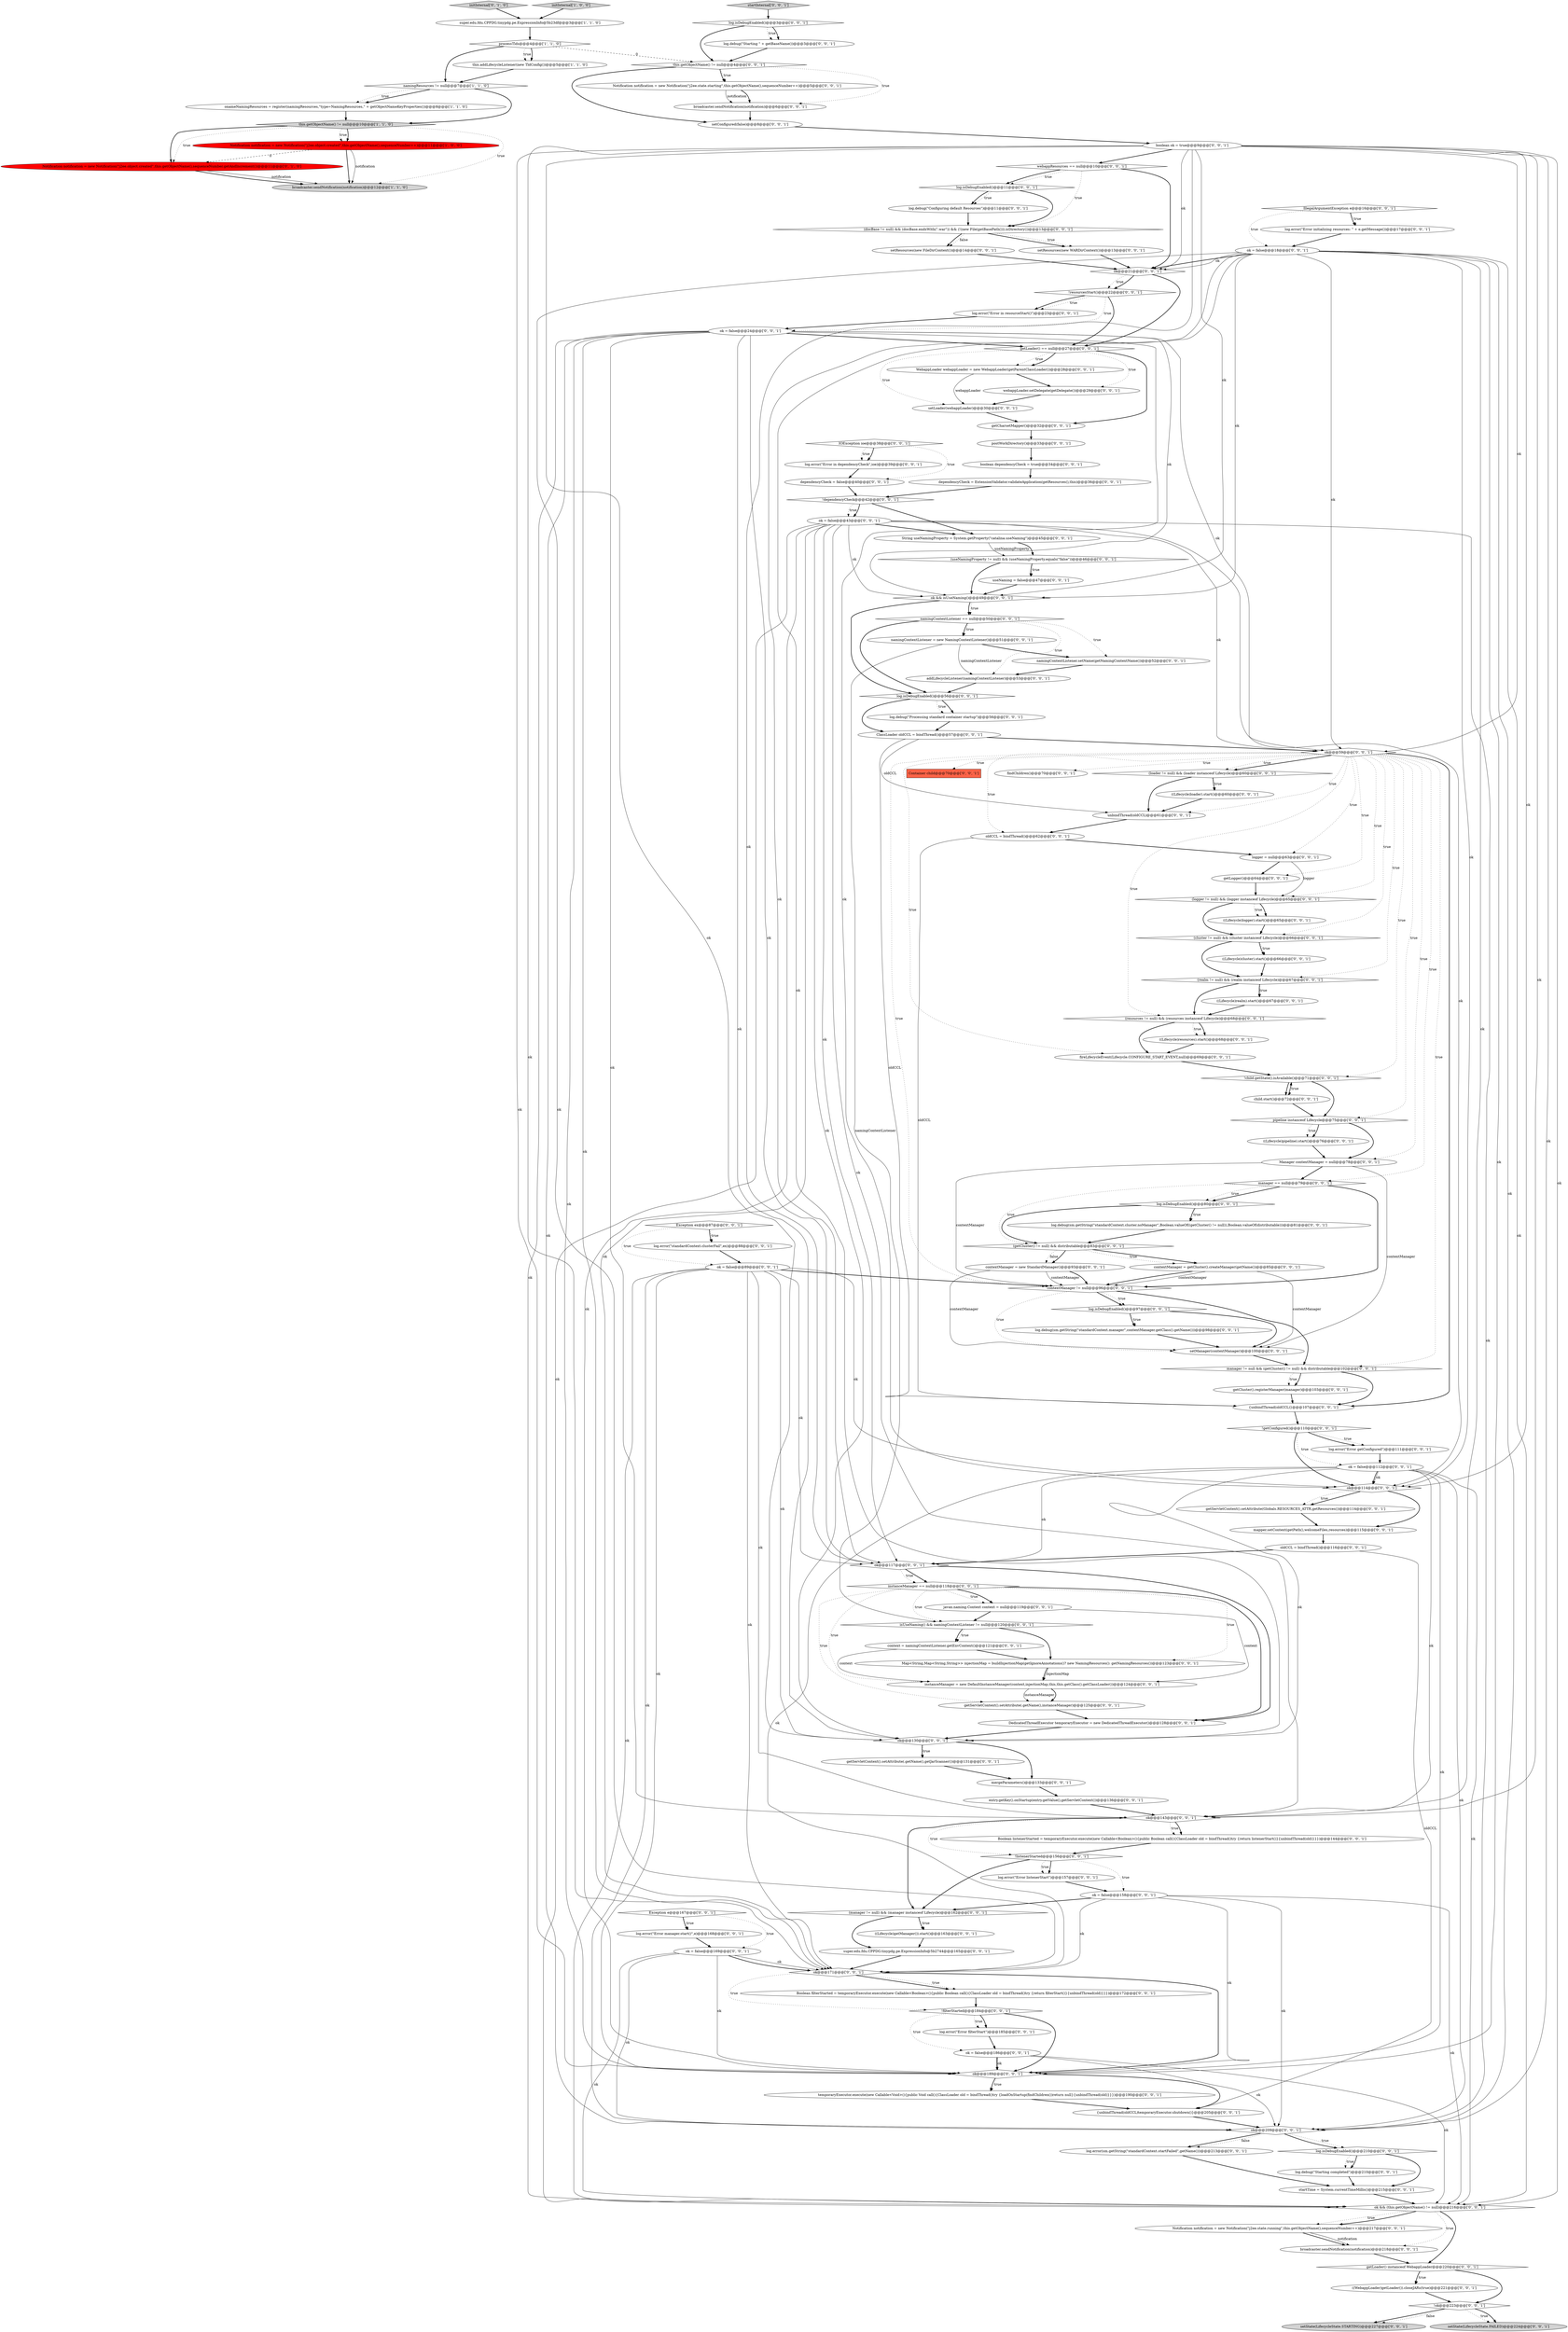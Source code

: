 digraph {
89 [style = filled, label = "setResources(new WARDirContext())@@@13@@@['0', '0', '1']", fillcolor = white, shape = ellipse image = "AAA0AAABBB3BBB"];
26 [style = filled, label = "dependencyCheck = ExtensionValidator.validateApplication(getResources(),this)@@@36@@@['0', '0', '1']", fillcolor = white, shape = ellipse image = "AAA0AAABBB3BBB"];
87 [style = filled, label = "!resourcesStart()@@@22@@@['0', '0', '1']", fillcolor = white, shape = diamond image = "AAA0AAABBB3BBB"];
125 [style = filled, label = "startTime = System.currentTimeMillis()@@@215@@@['0', '0', '1']", fillcolor = white, shape = ellipse image = "AAA0AAABBB3BBB"];
99 [style = filled, label = "Map<String,Map<String,String>> injectionMap = buildInjectionMap(getIgnoreAnnotations()? new NamingResources(): getNamingResources())@@@123@@@['0', '0', '1']", fillcolor = white, shape = ellipse image = "AAA0AAABBB3BBB"];
60 [style = filled, label = "log.debug(sm.getString(\"standardContext.cluster.noManager\",Boolean.valueOf((getCluster() != null)),Boolean.valueOf(distributable)))@@@81@@@['0', '0', '1']", fillcolor = white, shape = ellipse image = "AAA0AAABBB3BBB"];
114 [style = filled, label = "webappResources == null@@@10@@@['0', '0', '1']", fillcolor = white, shape = diamond image = "AAA0AAABBB3BBB"];
140 [style = filled, label = "log.error(\"Error manager.start()\",e)@@@168@@@['0', '0', '1']", fillcolor = white, shape = ellipse image = "AAA0AAABBB3BBB"];
94 [style = filled, label = "context = namingContextListener.getEnvContext()@@@121@@@['0', '0', '1']", fillcolor = white, shape = ellipse image = "AAA0AAABBB3BBB"];
32 [style = filled, label = "log.debug(sm.getString(\"standardContext.manager\",contextManager.getClass().getName()))@@@98@@@['0', '0', '1']", fillcolor = white, shape = ellipse image = "AAA0AAABBB3BBB"];
25 [style = filled, label = "log.debug(\"Configuring default Resources\")@@@11@@@['0', '0', '1']", fillcolor = white, shape = ellipse image = "AAA0AAABBB3BBB"];
44 [style = filled, label = "log.error(\"Error in resourceStart()\")@@@23@@@['0', '0', '1']", fillcolor = white, shape = ellipse image = "AAA0AAABBB3BBB"];
129 [style = filled, label = "{unbindThread(oldCCL)temporaryExecutor.shutdown()}@@@205@@@['0', '0', '1']", fillcolor = white, shape = ellipse image = "AAA0AAABBB3BBB"];
117 [style = filled, label = "contextManager = new StandardManager()@@@93@@@['0', '0', '1']", fillcolor = white, shape = ellipse image = "AAA0AAABBB3BBB"];
23 [style = filled, label = "!ok@@@223@@@['0', '0', '1']", fillcolor = white, shape = diamond image = "AAA0AAABBB3BBB"];
138 [style = filled, label = "dependencyCheck = false@@@40@@@['0', '0', '1']", fillcolor = white, shape = ellipse image = "AAA0AAABBB3BBB"];
72 [style = filled, label = "manager == null@@@79@@@['0', '0', '1']", fillcolor = white, shape = diamond image = "AAA0AAABBB3BBB"];
79 [style = filled, label = "!dependencyCheck@@@42@@@['0', '0', '1']", fillcolor = white, shape = diamond image = "AAA0AAABBB3BBB"];
116 [style = filled, label = "boolean dependencyCheck = true@@@34@@@['0', '0', '1']", fillcolor = white, shape = ellipse image = "AAA0AAABBB3BBB"];
91 [style = filled, label = "Manager contextManager = null@@@78@@@['0', '0', '1']", fillcolor = white, shape = ellipse image = "AAA0AAABBB3BBB"];
100 [style = filled, label = "ok@@@209@@@['0', '0', '1']", fillcolor = white, shape = diamond image = "AAA0AAABBB3BBB"];
124 [style = filled, label = "mergeParameters()@@@133@@@['0', '0', '1']", fillcolor = white, shape = ellipse image = "AAA0AAABBB3BBB"];
134 [style = filled, label = "contextManager != null@@@96@@@['0', '0', '1']", fillcolor = white, shape = diamond image = "AAA0AAABBB3BBB"];
115 [style = filled, label = "(cluster != null) && (cluster instanceof Lifecycle)@@@66@@@['0', '0', '1']", fillcolor = white, shape = diamond image = "AAA0AAABBB3BBB"];
83 [style = filled, label = "child.start()@@@72@@@['0', '0', '1']", fillcolor = white, shape = ellipse image = "AAA0AAABBB3BBB"];
102 [style = filled, label = "getLogger()@@@64@@@['0', '0', '1']", fillcolor = white, shape = ellipse image = "AAA0AAABBB3BBB"];
1 [style = filled, label = "this.addLifecycleListener(new TldConfig())@@@5@@@['1', '1', '0']", fillcolor = white, shape = ellipse image = "AAA0AAABBB1BBB"];
28 [style = filled, label = "temporaryExecutor.execute(new Callable<Void>(){public Void call(){ClassLoader old = bindThread()try {loadOnStartup(findChildren())return null}{unbindThread(old)}}})@@@190@@@['0', '0', '1']", fillcolor = white, shape = ellipse image = "AAA0AAABBB3BBB"];
141 [style = filled, label = "pipeline instanceof Lifecycle@@@75@@@['0', '0', '1']", fillcolor = white, shape = diamond image = "AAA0AAABBB3BBB"];
142 [style = filled, label = "this.getObjectName() != null@@@4@@@['0', '0', '1']", fillcolor = white, shape = diamond image = "AAA0AAABBB3BBB"];
104 [style = filled, label = "instanceManager == null@@@118@@@['0', '0', '1']", fillcolor = white, shape = diamond image = "AAA0AAABBB3BBB"];
63 [style = filled, label = "getServletContext().setAttribute(.getName(),instanceManager)@@@125@@@['0', '0', '1']", fillcolor = white, shape = ellipse image = "AAA0AAABBB3BBB"];
14 [style = filled, label = "broadcaster.sendNotification(notification)@@@6@@@['0', '0', '1']", fillcolor = white, shape = ellipse image = "AAA0AAABBB3BBB"];
85 [style = filled, label = "!listenerStarted@@@156@@@['0', '0', '1']", fillcolor = white, shape = diamond image = "AAA0AAABBB3BBB"];
10 [style = filled, label = "initInternal['0', '1', '0']", fillcolor = lightgray, shape = diamond image = "AAA0AAABBB2BBB"];
90 [style = filled, label = "log.isDebugEnabled()@@@97@@@['0', '0', '1']", fillcolor = white, shape = diamond image = "AAA0AAABBB3BBB"];
122 [style = filled, label = "ok && isUseNaming()@@@49@@@['0', '0', '1']", fillcolor = white, shape = diamond image = "AAA0AAABBB3BBB"];
113 [style = filled, label = "log.debug(\"Starting completed\")@@@210@@@['0', '0', '1']", fillcolor = white, shape = ellipse image = "AAA0AAABBB3BBB"];
38 [style = filled, label = "mapper.setContext(getPath(),welcomeFiles,resources)@@@115@@@['0', '0', '1']", fillcolor = white, shape = ellipse image = "AAA0AAABBB3BBB"];
71 [style = filled, label = "((Lifecycle)pipeline).start()@@@76@@@['0', '0', '1']", fillcolor = white, shape = ellipse image = "AAA0AAABBB3BBB"];
86 [style = filled, label = "log.error(\"standardContext.clusterFail\",ex)@@@88@@@['0', '0', '1']", fillcolor = white, shape = ellipse image = "AAA0AAABBB3BBB"];
45 [style = filled, label = "boolean ok = true@@@9@@@['0', '0', '1']", fillcolor = white, shape = ellipse image = "AAA0AAABBB3BBB"];
120 [style = filled, label = "Notification notification = new Notification(\"j2ee.state.running\",this.getObjectName(),sequenceNumber++)@@@217@@@['0', '0', '1']", fillcolor = white, shape = ellipse image = "AAA0AAABBB3BBB"];
108 [style = filled, label = "ok@@@114@@@['0', '0', '1']", fillcolor = white, shape = diamond image = "AAA0AAABBB3BBB"];
30 [style = filled, label = "ok@@@21@@@['0', '0', '1']", fillcolor = white, shape = diamond image = "AAA0AAABBB3BBB"];
58 [style = filled, label = "log.error(\"Error filterStart\")@@@185@@@['0', '0', '1']", fillcolor = white, shape = ellipse image = "AAA0AAABBB3BBB"];
119 [style = filled, label = "((Lifecycle)logger).start()@@@65@@@['0', '0', '1']", fillcolor = white, shape = ellipse image = "AAA0AAABBB3BBB"];
126 [style = filled, label = "ok = false@@@186@@@['0', '0', '1']", fillcolor = white, shape = ellipse image = "AAA0AAABBB3BBB"];
135 [style = filled, label = "Boolean listenerStarted = temporaryExecutor.execute(new Callable<Boolean>(){public Boolean call(){ClassLoader old = bindThread()try {return listenerStart()}{unbindThread(old)}}})@@@144@@@['0', '0', '1']", fillcolor = white, shape = ellipse image = "AAA0AAABBB3BBB"];
39 [style = filled, label = "((Lifecycle)loader).start()@@@60@@@['0', '0', '1']", fillcolor = white, shape = ellipse image = "AAA0AAABBB3BBB"];
123 [style = filled, label = "contextManager = getCluster().createManager(getName())@@@85@@@['0', '0', '1']", fillcolor = white, shape = ellipse image = "AAA0AAABBB3BBB"];
92 [style = filled, label = "(loader != null) && (loader instanceof Lifecycle)@@@60@@@['0', '0', '1']", fillcolor = white, shape = diamond image = "AAA0AAABBB3BBB"];
55 [style = filled, label = "ok = false@@@24@@@['0', '0', '1']", fillcolor = white, shape = ellipse image = "AAA0AAABBB3BBB"];
62 [style = filled, label = "Boolean filterStarted = temporaryExecutor.execute(new Callable<Boolean>(){public Boolean call(){ClassLoader old = bindThread()try {return filterStart()}{unbindThread(old)}}})@@@172@@@['0', '0', '1']", fillcolor = white, shape = ellipse image = "AAA0AAABBB3BBB"];
88 [style = filled, label = "!child.getState().isAvailable()@@@71@@@['0', '0', '1']", fillcolor = white, shape = diamond image = "AAA0AAABBB3BBB"];
17 [style = filled, label = "IOException ioe@@@38@@@['0', '0', '1']", fillcolor = white, shape = diamond image = "AAA0AAABBB3BBB"];
8 [style = filled, label = "onameNamingResources = register(namingResources,\"type=NamingResources,\" + getObjectNameKeyProperties())@@@8@@@['1', '1', '0']", fillcolor = white, shape = ellipse image = "AAA0AAABBB1BBB"];
73 [style = filled, label = "ok@@@171@@@['0', '0', '1']", fillcolor = white, shape = diamond image = "AAA0AAABBB3BBB"];
69 [style = filled, label = "Exception ex@@@87@@@['0', '0', '1']", fillcolor = white, shape = diamond image = "AAA0AAABBB3BBB"];
96 [style = filled, label = "((Lifecycle)resources).start()@@@68@@@['0', '0', '1']", fillcolor = white, shape = ellipse image = "AAA0AAABBB3BBB"];
105 [style = filled, label = "!filterStarted@@@184@@@['0', '0', '1']", fillcolor = white, shape = diamond image = "AAA0AAABBB3BBB"];
143 [style = filled, label = "(getCluster() != null) && distributable@@@83@@@['0', '0', '1']", fillcolor = white, shape = diamond image = "AAA0AAABBB3BBB"];
103 [style = filled, label = "ok@@@130@@@['0', '0', '1']", fillcolor = white, shape = diamond image = "AAA0AAABBB3BBB"];
59 [style = filled, label = "setState(LifecycleState.STARTING)@@@227@@@['0', '0', '1']", fillcolor = lightgray, shape = ellipse image = "AAA0AAABBB3BBB"];
11 [style = filled, label = "entry.getKey().onStartup(entry.getValue(),getServletContext())@@@136@@@['0', '0', '1']", fillcolor = white, shape = ellipse image = "AAA0AAABBB3BBB"];
133 [style = filled, label = "((Lifecycle)getManager()).start()@@@163@@@['0', '0', '1']", fillcolor = white, shape = ellipse image = "AAA0AAABBB3BBB"];
139 [style = filled, label = "{unbindThread(oldCCL)}@@@107@@@['0', '0', '1']", fillcolor = white, shape = ellipse image = "AAA0AAABBB3BBB"];
98 [style = filled, label = "ok = false@@@158@@@['0', '0', '1']", fillcolor = white, shape = ellipse image = "AAA0AAABBB3BBB"];
56 [style = filled, label = "log.debug(\"Processing standard container startup\")@@@56@@@['0', '0', '1']", fillcolor = white, shape = ellipse image = "AAA0AAABBB3BBB"];
0 [style = filled, label = "processTlds@@@4@@@['1', '1', '0']", fillcolor = white, shape = diamond image = "AAA0AAABBB1BBB"];
20 [style = filled, label = "((WebappLoader)getLoader()).closeJARs(true)@@@221@@@['0', '0', '1']", fillcolor = white, shape = ellipse image = "AAA0AAABBB3BBB"];
33 [style = filled, label = "ok = false@@@18@@@['0', '0', '1']", fillcolor = white, shape = ellipse image = "AAA0AAABBB3BBB"];
19 [style = filled, label = "getLoader() == null@@@27@@@['0', '0', '1']", fillcolor = white, shape = diamond image = "AAA0AAABBB3BBB"];
37 [style = filled, label = "logger = null@@@63@@@['0', '0', '1']", fillcolor = white, shape = ellipse image = "AAA0AAABBB3BBB"];
34 [style = filled, label = "getCharsetMapper()@@@32@@@['0', '0', '1']", fillcolor = white, shape = ellipse image = "AAA0AAABBB3BBB"];
121 [style = filled, label = "namingContextListener = new NamingContextListener()@@@51@@@['0', '0', '1']", fillcolor = white, shape = ellipse image = "AAA0AAABBB3BBB"];
70 [style = filled, label = "(realm != null) && (realm instanceof Lifecycle)@@@67@@@['0', '0', '1']", fillcolor = white, shape = diamond image = "AAA0AAABBB3BBB"];
24 [style = filled, label = "log.isDebugEnabled()@@@11@@@['0', '0', '1']", fillcolor = white, shape = diamond image = "AAA0AAABBB3BBB"];
107 [style = filled, label = "IllegalArgumentException e@@@16@@@['0', '0', '1']", fillcolor = white, shape = diamond image = "AAA0AAABBB3BBB"];
75 [style = filled, label = "super.edu.fdu.CPPDG.tinypdg.pe.ExpressionInfo@5b2744@@@165@@@['0', '0', '1']", fillcolor = white, shape = ellipse image = "AAA0AAABBB3BBB"];
7 [style = filled, label = "broadcaster.sendNotification(notification)@@@12@@@['1', '1', '0']", fillcolor = lightgray, shape = ellipse image = "AAA0AAABBB1BBB"];
27 [style = filled, label = "!getConfigured()@@@110@@@['0', '0', '1']", fillcolor = white, shape = diamond image = "AAA0AAABBB3BBB"];
16 [style = filled, label = "ok@@@59@@@['0', '0', '1']", fillcolor = white, shape = diamond image = "AAA0AAABBB3BBB"];
50 [style = filled, label = "unbindThread(oldCCL)@@@61@@@['0', '0', '1']", fillcolor = white, shape = ellipse image = "AAA0AAABBB3BBB"];
130 [style = filled, label = "log.error(\"Error in dependencyCheck\",ioe)@@@39@@@['0', '0', '1']", fillcolor = white, shape = ellipse image = "AAA0AAABBB3BBB"];
9 [style = filled, label = "Notification notification = new Notification(\"j2ee.object.created\",this.getObjectName(),sequenceNumber.getAndIncrement())@@@11@@@['0', '1', '0']", fillcolor = red, shape = ellipse image = "AAA1AAABBB2BBB"];
4 [style = filled, label = "namingResources != null@@@7@@@['1', '1', '0']", fillcolor = white, shape = diamond image = "AAA0AAABBB1BBB"];
137 [style = filled, label = "(docBase != null) && (docBase.endsWith(\".war\")) && (!(new File(getBasePath())).isDirectory())@@@13@@@['0', '0', '1']", fillcolor = white, shape = diamond image = "AAA0AAABBB3BBB"];
48 [style = filled, label = "ok@@@143@@@['0', '0', '1']", fillcolor = white, shape = diamond image = "AAA0AAABBB3BBB"];
84 [style = filled, label = "getServletContext().setAttribute(Globals.RESOURCES_ATTR,getResources())@@@114@@@['0', '0', '1']", fillcolor = white, shape = ellipse image = "AAA0AAABBB3BBB"];
146 [style = filled, label = "log.isDebugEnabled()@@@3@@@['0', '0', '1']", fillcolor = white, shape = diamond image = "AAA0AAABBB3BBB"];
57 [style = filled, label = "(manager != null) && (manager instanceof Lifecycle)@@@162@@@['0', '0', '1']", fillcolor = white, shape = diamond image = "AAA0AAABBB3BBB"];
131 [style = filled, label = "ok@@@189@@@['0', '0', '1']", fillcolor = white, shape = diamond image = "AAA0AAABBB3BBB"];
110 [style = filled, label = "instanceManager = new DefaultInstanceManager(context,injectionMap,this,this.getClass().getClassLoader())@@@124@@@['0', '0', '1']", fillcolor = white, shape = ellipse image = "AAA0AAABBB3BBB"];
12 [style = filled, label = "log.error(\"Error getConfigured\")@@@111@@@['0', '0', '1']", fillcolor = white, shape = ellipse image = "AAA0AAABBB3BBB"];
101 [style = filled, label = "(logger != null) && (logger instanceof Lifecycle)@@@65@@@['0', '0', '1']", fillcolor = white, shape = diamond image = "AAA0AAABBB3BBB"];
97 [style = filled, label = "setConfigured(false)@@@8@@@['0', '0', '1']", fillcolor = white, shape = ellipse image = "AAA0AAABBB3BBB"];
136 [style = filled, label = "setLoader(webappLoader)@@@30@@@['0', '0', '1']", fillcolor = white, shape = ellipse image = "AAA0AAABBB3BBB"];
21 [style = filled, label = "Container child@@@70@@@['0', '0', '1']", fillcolor = tomato, shape = box image = "AAA0AAABBB3BBB"];
127 [style = filled, label = "oldCCL = bindThread()@@@116@@@['0', '0', '1']", fillcolor = white, shape = ellipse image = "AAA0AAABBB3BBB"];
53 [style = filled, label = "getLoader() instanceof WebappLoader@@@220@@@['0', '0', '1']", fillcolor = white, shape = diamond image = "AAA0AAABBB3BBB"];
42 [style = filled, label = "((Lifecycle)realm).start()@@@67@@@['0', '0', '1']", fillcolor = white, shape = ellipse image = "AAA0AAABBB3BBB"];
82 [style = filled, label = "isUseNaming() && namingContextListener != null@@@120@@@['0', '0', '1']", fillcolor = white, shape = diamond image = "AAA0AAABBB3BBB"];
2 [style = filled, label = "super.edu.fdu.CPPDG.tinypdg.pe.ExpressionInfo@5b23df@@@3@@@['1', '1', '0']", fillcolor = white, shape = ellipse image = "AAA0AAABBB1BBB"];
31 [style = filled, label = "setState(LifecycleState.FAILED)@@@224@@@['0', '0', '1']", fillcolor = lightgray, shape = ellipse image = "AAA0AAABBB3BBB"];
76 [style = filled, label = "log.isDebugEnabled()@@@56@@@['0', '0', '1']", fillcolor = white, shape = diamond image = "AAA0AAABBB3BBB"];
6 [style = filled, label = "initInternal['1', '0', '0']", fillcolor = lightgray, shape = diamond image = "AAA0AAABBB1BBB"];
132 [style = filled, label = "log.debug(\"Starting \" + getBaseName())@@@3@@@['0', '0', '1']", fillcolor = white, shape = ellipse image = "AAA0AAABBB3BBB"];
68 [style = filled, label = "addLifecycleListener(namingContextListener)@@@53@@@['0', '0', '1']", fillcolor = white, shape = ellipse image = "AAA0AAABBB3BBB"];
5 [style = filled, label = "Notification notification = new Notification(\"j2ee.object.created\",this.getObjectName(),sequenceNumber++)@@@11@@@['1', '0', '0']", fillcolor = red, shape = ellipse image = "AAA1AAABBB1BBB"];
29 [style = filled, label = "ok = false@@@89@@@['0', '0', '1']", fillcolor = white, shape = ellipse image = "AAA0AAABBB3BBB"];
47 [style = filled, label = "(resources != null) && (resources instanceof Lifecycle)@@@68@@@['0', '0', '1']", fillcolor = white, shape = diamond image = "AAA0AAABBB3BBB"];
49 [style = filled, label = "Notification notification = new Notification(\"j2ee.state.starting\",this.getObjectName(),sequenceNumber++)@@@5@@@['0', '0', '1']", fillcolor = white, shape = ellipse image = "AAA0AAABBB3BBB"];
145 [style = filled, label = "ok = false@@@43@@@['0', '0', '1']", fillcolor = white, shape = ellipse image = "AAA0AAABBB3BBB"];
22 [style = filled, label = "setManager(contextManager)@@@100@@@['0', '0', '1']", fillcolor = white, shape = ellipse image = "AAA0AAABBB3BBB"];
144 [style = filled, label = "getCluster().registerManager(manager)@@@103@@@['0', '0', '1']", fillcolor = white, shape = ellipse image = "AAA0AAABBB3BBB"];
65 [style = filled, label = "broadcaster.sendNotification(notification)@@@218@@@['0', '0', '1']", fillcolor = white, shape = ellipse image = "AAA0AAABBB3BBB"];
40 [style = filled, label = "(useNamingProperty != null) && (useNamingProperty.equals(\"false\"))@@@46@@@['0', '0', '1']", fillcolor = white, shape = diamond image = "AAA0AAABBB3BBB"];
61 [style = filled, label = "WebappLoader webappLoader = new WebappLoader(getParentClassLoader())@@@28@@@['0', '0', '1']", fillcolor = white, shape = ellipse image = "AAA0AAABBB3BBB"];
118 [style = filled, label = "Exception e@@@167@@@['0', '0', '1']", fillcolor = white, shape = diamond image = "AAA0AAABBB3BBB"];
106 [style = filled, label = "log.error(sm.getString(\"standardContext.startFailed\",getName()))@@@213@@@['0', '0', '1']", fillcolor = white, shape = ellipse image = "AAA0AAABBB3BBB"];
128 [style = filled, label = "log.error(\"Error listenerStart\")@@@157@@@['0', '0', '1']", fillcolor = white, shape = ellipse image = "AAA0AAABBB3BBB"];
35 [style = filled, label = "((Lifecycle)cluster).start()@@@66@@@['0', '0', '1']", fillcolor = white, shape = ellipse image = "AAA0AAABBB3BBB"];
80 [style = filled, label = "namingContextListener.setName(getNamingContextName())@@@52@@@['0', '0', '1']", fillcolor = white, shape = ellipse image = "AAA0AAABBB3BBB"];
13 [style = filled, label = "log.isDebugEnabled()@@@210@@@['0', '0', '1']", fillcolor = white, shape = diamond image = "AAA0AAABBB3BBB"];
41 [style = filled, label = "fireLifecycleEvent(Lifecycle.CONFIGURE_START_EVENT,null)@@@69@@@['0', '0', '1']", fillcolor = white, shape = ellipse image = "AAA0AAABBB3BBB"];
52 [style = filled, label = "findChildren()@@@70@@@['0', '0', '1']", fillcolor = white, shape = ellipse image = "AAA0AAABBB3BBB"];
36 [style = filled, label = "oldCCL = bindThread()@@@62@@@['0', '0', '1']", fillcolor = white, shape = ellipse image = "AAA0AAABBB3BBB"];
67 [style = filled, label = "ok = false@@@112@@@['0', '0', '1']", fillcolor = white, shape = ellipse image = "AAA0AAABBB3BBB"];
111 [style = filled, label = "manager != null && (getCluster() != null) && distributable@@@102@@@['0', '0', '1']", fillcolor = white, shape = diamond image = "AAA0AAABBB3BBB"];
51 [style = filled, label = "DedicatedThreadExecutor temporaryExecutor = new DedicatedThreadExecutor()@@@128@@@['0', '0', '1']", fillcolor = white, shape = ellipse image = "AAA0AAABBB3BBB"];
109 [style = filled, label = "setResources(new FileDirContext())@@@14@@@['0', '0', '1']", fillcolor = white, shape = ellipse image = "AAA0AAABBB3BBB"];
46 [style = filled, label = "String useNamingProperty = System.getProperty(\"catalina.useNaming\")@@@45@@@['0', '0', '1']", fillcolor = white, shape = ellipse image = "AAA0AAABBB3BBB"];
15 [style = filled, label = "startInternal['0', '0', '1']", fillcolor = lightgray, shape = diamond image = "AAA0AAABBB3BBB"];
64 [style = filled, label = "log.isDebugEnabled()@@@80@@@['0', '0', '1']", fillcolor = white, shape = diamond image = "AAA0AAABBB3BBB"];
78 [style = filled, label = "getServletContext().setAttribute(.getName(),getJarScanner())@@@131@@@['0', '0', '1']", fillcolor = white, shape = ellipse image = "AAA0AAABBB3BBB"];
81 [style = filled, label = "useNaming = false@@@47@@@['0', '0', '1']", fillcolor = white, shape = ellipse image = "AAA0AAABBB3BBB"];
66 [style = filled, label = "postWorkDirectory()@@@33@@@['0', '0', '1']", fillcolor = white, shape = ellipse image = "AAA0AAABBB3BBB"];
54 [style = filled, label = "log.error(\"Error initializing resources: \" + e.getMessage())@@@17@@@['0', '0', '1']", fillcolor = white, shape = ellipse image = "AAA0AAABBB3BBB"];
95 [style = filled, label = "namingContextListener == null@@@50@@@['0', '0', '1']", fillcolor = white, shape = diamond image = "AAA0AAABBB3BBB"];
43 [style = filled, label = "ok && (this.getObjectName() != null)@@@216@@@['0', '0', '1']", fillcolor = white, shape = diamond image = "AAA0AAABBB3BBB"];
74 [style = filled, label = "ok = false@@@169@@@['0', '0', '1']", fillcolor = white, shape = ellipse image = "AAA0AAABBB3BBB"];
93 [style = filled, label = "ok@@@117@@@['0', '0', '1']", fillcolor = white, shape = diamond image = "AAA0AAABBB3BBB"];
77 [style = filled, label = "javax.naming.Context context = null@@@119@@@['0', '0', '1']", fillcolor = white, shape = ellipse image = "AAA0AAABBB3BBB"];
18 [style = filled, label = "ClassLoader oldCCL = bindThread()@@@57@@@['0', '0', '1']", fillcolor = white, shape = ellipse image = "AAA0AAABBB3BBB"];
3 [style = filled, label = "this.getObjectName() != null@@@10@@@['1', '1', '0']", fillcolor = lightgray, shape = diamond image = "AAA0AAABBB1BBB"];
112 [style = filled, label = "webappLoader.setDelegate(getDelegate())@@@29@@@['0', '0', '1']", fillcolor = white, shape = ellipse image = "AAA0AAABBB3BBB"];
24->25 [style = dotted, label="true"];
87->55 [style = dotted, label="true"];
87->44 [style = bold, label=""];
142->49 [style = bold, label=""];
45->73 [style = solid, label="ok"];
79->145 [style = dotted, label="true"];
29->93 [style = solid, label="ok"];
92->39 [style = bold, label=""];
88->141 [style = bold, label=""];
85->128 [style = bold, label=""];
134->90 [style = bold, label=""];
67->43 [style = solid, label="ok"];
29->100 [style = solid, label="ok"];
93->51 [style = bold, label=""];
98->73 [style = solid, label="ok"];
126->131 [style = bold, label=""];
33->43 [style = solid, label="ok"];
129->100 [style = bold, label=""];
133->75 [style = bold, label=""];
72->134 [style = bold, label=""];
64->60 [style = bold, label=""];
108->84 [style = bold, label=""];
43->120 [style = dotted, label="true"];
121->68 [style = solid, label="namingContextListener"];
98->100 [style = solid, label="ok"];
39->50 [style = bold, label=""];
1->4 [style = bold, label=""];
116->26 [style = bold, label=""];
86->29 [style = bold, label=""];
3->7 [style = dotted, label="true"];
68->76 [style = bold, label=""];
67->103 [style = solid, label="ok"];
53->20 [style = bold, label=""];
16->52 [style = dotted, label="true"];
40->81 [style = dotted, label="true"];
33->73 [style = solid, label="ok"];
125->43 [style = bold, label=""];
101->115 [style = bold, label=""];
6->2 [style = bold, label=""];
114->24 [style = dotted, label="true"];
137->89 [style = bold, label=""];
16->21 [style = dotted, label="true"];
55->108 [style = solid, label="ok"];
36->37 [style = bold, label=""];
56->18 [style = bold, label=""];
19->61 [style = dotted, label="true"];
57->133 [style = dotted, label="true"];
29->43 [style = solid, label="ok"];
95->80 [style = dotted, label="true"];
77->110 [style = solid, label="context"];
47->96 [style = bold, label=""];
96->41 [style = bold, label=""];
82->94 [style = dotted, label="true"];
103->78 [style = dotted, label="true"];
69->29 [style = dotted, label="true"];
90->22 [style = bold, label=""];
100->13 [style = dotted, label="true"];
51->103 [style = bold, label=""];
29->131 [style = solid, label="ok"];
8->3 [style = bold, label=""];
104->51 [style = bold, label=""];
145->131 [style = solid, label="ok"];
67->108 [style = solid, label="ok"];
97->45 [style = bold, label=""];
139->27 [style = bold, label=""];
77->82 [style = bold, label=""];
29->103 [style = solid, label="ok"];
55->48 [style = solid, label="ok"];
107->54 [style = dotted, label="true"];
91->134 [style = solid, label="contextManager"];
29->48 [style = solid, label="ok"];
29->73 [style = solid, label="ok"];
131->28 [style = dotted, label="true"];
0->1 [style = bold, label=""];
70->47 [style = bold, label=""];
13->113 [style = dotted, label="true"];
29->134 [style = bold, label=""];
120->65 [style = bold, label=""];
85->57 [style = bold, label=""];
144->139 [style = bold, label=""];
48->135 [style = dotted, label="true"];
137->89 [style = dotted, label="true"];
33->48 [style = solid, label="ok"];
126->131 [style = solid, label="ok"];
18->16 [style = bold, label=""];
71->91 [style = bold, label=""];
16->101 [style = dotted, label="true"];
112->136 [style = bold, label=""];
33->93 [style = solid, label="ok"];
27->108 [style = bold, label=""];
48->57 [style = bold, label=""];
141->91 [style = bold, label=""];
98->43 [style = solid, label="ok"];
74->73 [style = bold, label=""];
16->134 [style = dotted, label="true"];
62->105 [style = bold, label=""];
48->85 [style = dotted, label="true"];
105->58 [style = bold, label=""];
146->132 [style = dotted, label="true"];
13->113 [style = bold, label=""];
0->4 [style = bold, label=""];
89->30 [style = bold, label=""];
87->44 [style = dotted, label="true"];
104->77 [style = dotted, label="true"];
127->93 [style = bold, label=""];
121->82 [style = solid, label="namingContextListener"];
43->65 [style = dotted, label="true"];
120->65 [style = solid, label="notification"];
83->141 [style = bold, label=""];
23->31 [style = dotted, label="true"];
107->33 [style = dotted, label="true"];
105->126 [style = dotted, label="true"];
16->111 [style = dotted, label="true"];
17->138 [style = dotted, label="true"];
73->62 [style = bold, label=""];
123->22 [style = solid, label="contextManager"];
91->72 [style = bold, label=""];
145->73 [style = solid, label="ok"];
145->93 [style = solid, label="ok"];
104->77 [style = bold, label=""];
143->117 [style = dotted, label="false"];
74->43 [style = solid, label="ok"];
49->14 [style = solid, label="notification"];
108->38 [style = bold, label=""];
60->143 [style = bold, label=""];
19->112 [style = dotted, label="true"];
43->53 [style = bold, label=""];
113->125 [style = bold, label=""];
4->8 [style = bold, label=""];
33->108 [style = solid, label="ok"];
82->94 [style = bold, label=""];
48->135 [style = bold, label=""];
45->43 [style = solid, label="ok"];
16->41 [style = dotted, label="true"];
93->104 [style = bold, label=""];
119->115 [style = bold, label=""];
33->30 [style = solid, label="ok"];
137->109 [style = bold, label=""];
38->127 [style = bold, label=""];
33->16 [style = solid, label="ok"];
104->99 [style = dotted, label="true"];
146->132 [style = bold, label=""];
114->30 [style = bold, label=""];
16->115 [style = dotted, label="true"];
40->81 [style = bold, label=""];
45->30 [style = solid, label="ok"];
122->95 [style = bold, label=""];
61->136 [style = solid, label="webappLoader"];
115->70 [style = bold, label=""];
10->2 [style = bold, label=""];
91->22 [style = solid, label="contextManager"];
73->105 [style = dotted, label="true"];
100->106 [style = bold, label=""];
72->64 [style = bold, label=""];
23->59 [style = bold, label=""];
74->131 [style = solid, label="ok"];
70->42 [style = dotted, label="true"];
104->63 [style = dotted, label="true"];
124->11 [style = bold, label=""];
143->117 [style = bold, label=""];
110->63 [style = bold, label=""];
53->20 [style = dotted, label="true"];
67->100 [style = solid, label="ok"];
95->68 [style = dotted, label="true"];
16->36 [style = dotted, label="true"];
72->64 [style = dotted, label="true"];
111->144 [style = bold, label=""];
103->78 [style = bold, label=""];
126->43 [style = solid, label="ok"];
3->9 [style = bold, label=""];
2->0 [style = bold, label=""];
123->134 [style = solid, label="contextManager"];
145->100 [style = solid, label="ok"];
67->93 [style = solid, label="ok"];
126->100 [style = solid, label="ok"];
78->124 [style = bold, label=""];
75->73 [style = bold, label=""];
145->46 [style = bold, label=""];
142->49 [style = dotted, label="true"];
53->23 [style = bold, label=""];
64->143 [style = bold, label=""];
145->48 [style = solid, label="ok"];
88->83 [style = dotted, label="true"];
35->70 [style = bold, label=""];
132->142 [style = bold, label=""];
67->131 [style = solid, label="ok"];
90->32 [style = bold, label=""];
45->122 [style = solid, label="ok"];
15->146 [style = bold, label=""];
57->75 [style = bold, label=""];
27->12 [style = dotted, label="true"];
123->134 [style = bold, label=""];
45->114 [style = bold, label=""];
19->136 [style = dotted, label="true"];
135->85 [style = bold, label=""];
111->139 [style = bold, label=""];
145->16 [style = solid, label="ok"];
16->88 [style = dotted, label="true"];
122->76 [style = bold, label=""];
5->7 [style = solid, label="notification"];
85->128 [style = dotted, label="true"];
17->130 [style = bold, label=""];
58->126 [style = bold, label=""];
46->40 [style = solid, label="useNamingProperty"];
16->141 [style = dotted, label="true"];
66->116 [style = bold, label=""];
105->131 [style = bold, label=""];
85->98 [style = dotted, label="true"];
134->22 [style = dotted, label="true"];
27->67 [style = dotted, label="true"];
61->112 [style = bold, label=""];
25->137 [style = bold, label=""];
141->71 [style = dotted, label="true"];
105->58 [style = dotted, label="true"];
30->87 [style = dotted, label="true"];
17->130 [style = dotted, label="true"];
16->139 [style = bold, label=""];
28->129 [style = bold, label=""];
3->5 [style = bold, label=""];
33->122 [style = solid, label="ok"];
9->7 [style = solid, label="notification"];
84->38 [style = bold, label=""];
54->33 [style = bold, label=""];
101->119 [style = bold, label=""];
19->61 [style = bold, label=""];
79->46 [style = bold, label=""];
16->47 [style = dotted, label="true"];
118->74 [style = dotted, label="true"];
79->145 [style = bold, label=""];
64->60 [style = dotted, label="true"];
47->96 [style = dotted, label="true"];
88->83 [style = bold, label=""];
57->133 [style = bold, label=""];
4->3 [style = bold, label=""];
16->70 [style = dotted, label="true"];
63->51 [style = bold, label=""];
18->139 [style = solid, label="oldCCL"];
55->122 [style = solid, label="ok"];
118->140 [style = dotted, label="true"];
100->13 [style = bold, label=""];
16->92 [style = bold, label=""];
3->5 [style = dotted, label="true"];
55->100 [style = solid, label="ok"];
22->111 [style = bold, label=""];
99->110 [style = solid, label="injectionMap"];
103->124 [style = bold, label=""];
33->30 [style = bold, label=""];
47->41 [style = bold, label=""];
131->129 [style = bold, label=""];
118->140 [style = bold, label=""];
65->53 [style = bold, label=""];
55->19 [style = bold, label=""];
106->125 [style = bold, label=""];
23->31 [style = bold, label=""];
127->129 [style = solid, label="oldCCL"];
16->102 [style = dotted, label="true"];
33->103 [style = solid, label="ok"];
95->76 [style = bold, label=""];
76->18 [style = bold, label=""];
42->47 [style = bold, label=""];
145->103 [style = solid, label="ok"];
73->131 [style = bold, label=""];
55->43 [style = solid, label="ok"];
98->131 [style = solid, label="ok"];
141->71 [style = bold, label=""];
70->42 [style = bold, label=""];
143->123 [style = bold, label=""];
80->68 [style = bold, label=""];
115->35 [style = dotted, label="true"];
95->121 [style = dotted, label="true"];
121->80 [style = bold, label=""];
45->103 [style = solid, label="ok"];
117->134 [style = solid, label="contextManager"];
0->1 [style = dotted, label="true"];
34->66 [style = bold, label=""];
16->37 [style = dotted, label="true"];
107->54 [style = bold, label=""];
16->50 [style = dotted, label="true"];
143->123 [style = dotted, label="true"];
55->16 [style = solid, label="ok"];
45->131 [style = solid, label="ok"];
33->131 [style = solid, label="ok"];
111->144 [style = dotted, label="true"];
136->34 [style = bold, label=""];
93->104 [style = dotted, label="true"];
115->35 [style = bold, label=""];
37->101 [style = solid, label="logger"];
55->103 [style = solid, label="ok"];
142->97 [style = bold, label=""];
134->90 [style = dotted, label="true"];
142->14 [style = dotted, label="true"];
137->109 [style = dotted, label="false"];
131->28 [style = bold, label=""];
26->79 [style = bold, label=""];
40->122 [style = bold, label=""];
69->86 [style = bold, label=""];
100->106 [style = dotted, label="false"];
32->22 [style = bold, label=""];
83->88 [style = bold, label=""];
101->119 [style = dotted, label="true"];
49->14 [style = bold, label=""];
41->88 [style = bold, label=""];
43->120 [style = bold, label=""];
37->102 [style = bold, label=""];
9->7 [style = bold, label=""];
117->22 [style = solid, label="contextManager"];
69->86 [style = dotted, label="true"];
87->19 [style = bold, label=""];
99->110 [style = bold, label=""];
45->100 [style = solid, label="ok"];
110->63 [style = solid, label="instanceManager"];
45->16 [style = solid, label="ok"];
138->79 [style = bold, label=""];
55->93 [style = solid, label="ok"];
94->110 [style = solid, label="context"];
108->84 [style = dotted, label="true"];
122->95 [style = dotted, label="true"];
67->73 [style = solid, label="ok"];
19->34 [style = bold, label=""];
146->142 [style = bold, label=""];
14->97 [style = bold, label=""];
27->12 [style = bold, label=""];
11->48 [style = bold, label=""];
5->9 [style = dashed, label="0"];
30->87 [style = bold, label=""];
140->74 [style = bold, label=""];
33->100 [style = solid, label="ok"];
74->73 [style = solid, label="ok"];
145->43 [style = solid, label="ok"];
30->19 [style = bold, label=""];
44->55 [style = bold, label=""];
20->23 [style = bold, label=""];
82->99 [style = bold, label=""];
109->30 [style = bold, label=""];
5->7 [style = bold, label=""];
92->39 [style = dotted, label="true"];
46->40 [style = bold, label=""];
45->108 [style = solid, label="ok"];
55->73 [style = solid, label="ok"];
74->100 [style = solid, label="ok"];
55->131 [style = solid, label="ok"];
29->108 [style = solid, label="ok"];
73->62 [style = dotted, label="true"];
76->56 [style = bold, label=""];
145->122 [style = solid, label="ok"];
92->50 [style = bold, label=""];
76->56 [style = dotted, label="true"];
24->137 [style = bold, label=""];
45->93 [style = solid, label="ok"];
3->9 [style = dotted, label="true"];
90->32 [style = dotted, label="true"];
102->101 [style = bold, label=""];
24->25 [style = bold, label=""];
134->111 [style = bold, label=""];
16->92 [style = dotted, label="true"];
117->134 [style = bold, label=""];
23->59 [style = dotted, label="false"];
104->110 [style = dotted, label="true"];
0->142 [style = dashed, label="0"];
72->143 [style = dotted, label="true"];
94->99 [style = bold, label=""];
114->137 [style = dotted, label="true"];
16->91 [style = dotted, label="true"];
98->57 [style = bold, label=""];
4->8 [style = dotted, label="true"];
36->139 [style = solid, label="oldCCL"];
67->48 [style = solid, label="ok"];
114->24 [style = bold, label=""];
18->50 [style = solid, label="oldCCL"];
128->98 [style = bold, label=""];
130->138 [style = bold, label=""];
50->36 [style = bold, label=""];
95->121 [style = bold, label=""];
45->48 [style = solid, label="ok"];
81->122 [style = bold, label=""];
13->125 [style = bold, label=""];
16->72 [style = dotted, label="true"];
67->108 [style = bold, label=""];
12->67 [style = bold, label=""];
104->82 [style = dotted, label="true"];
145->108 [style = solid, label="ok"];
}
